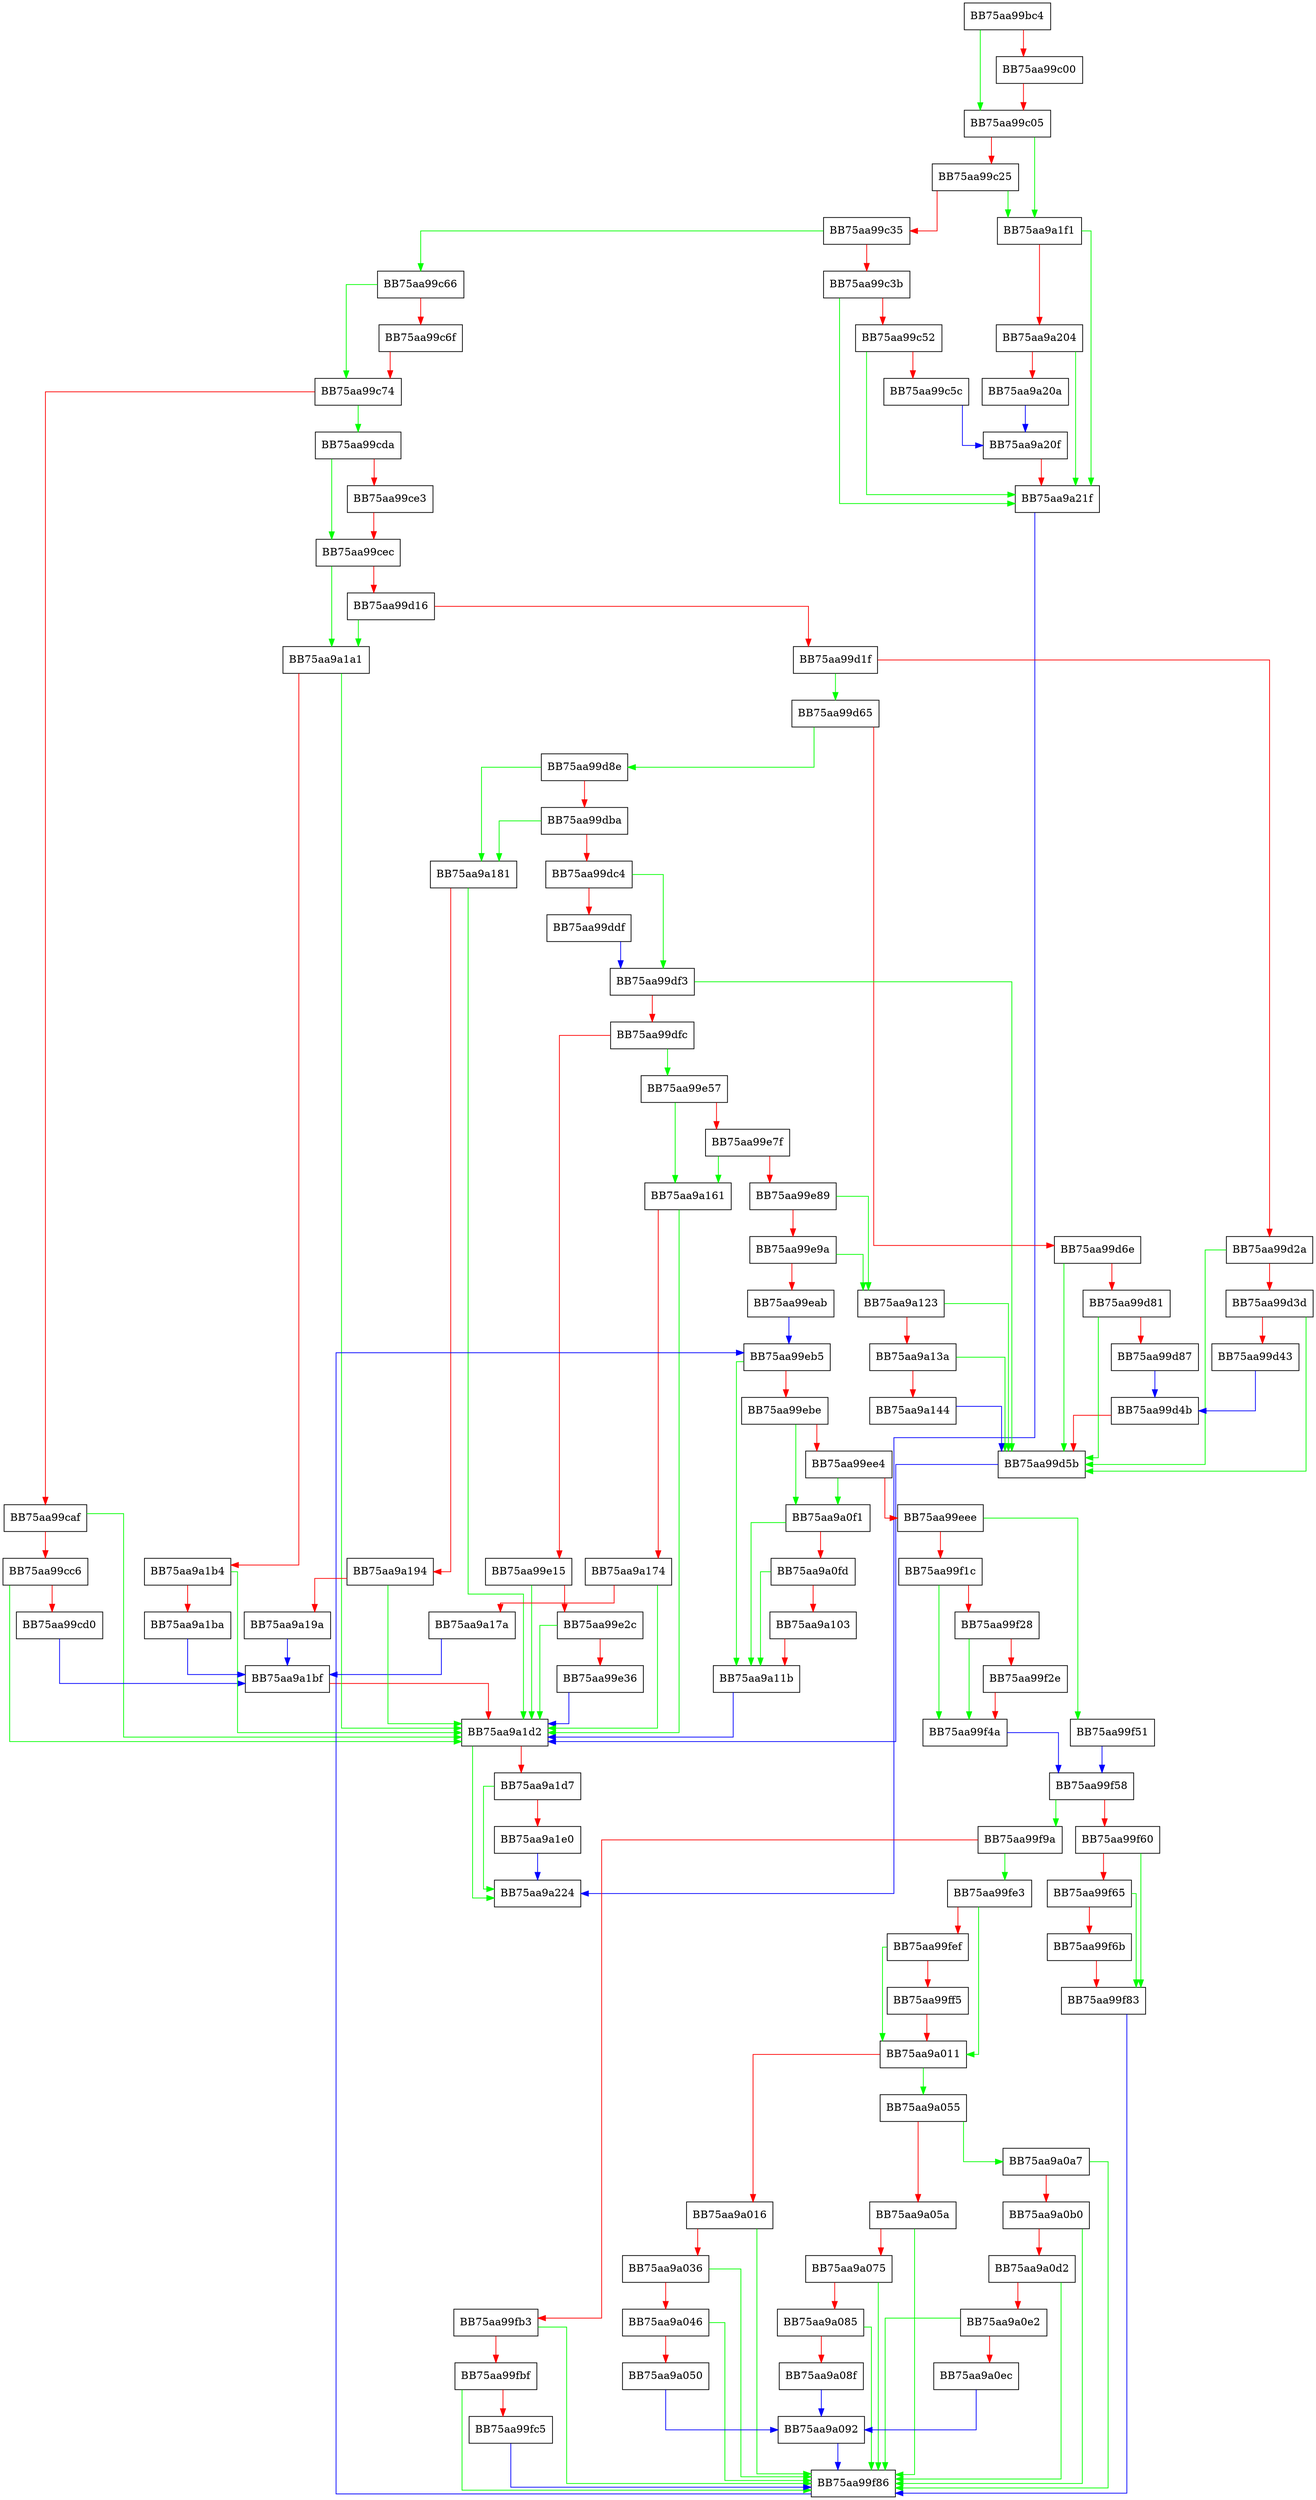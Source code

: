 digraph GetMsiProperties {
  node [shape="box"];
  graph [splines=ortho];
  BB75aa99bc4 -> BB75aa99c05 [color="green"];
  BB75aa99bc4 -> BB75aa99c00 [color="red"];
  BB75aa99c00 -> BB75aa99c05 [color="red"];
  BB75aa99c05 -> BB75aa9a1f1 [color="green"];
  BB75aa99c05 -> BB75aa99c25 [color="red"];
  BB75aa99c25 -> BB75aa9a1f1 [color="green"];
  BB75aa99c25 -> BB75aa99c35 [color="red"];
  BB75aa99c35 -> BB75aa99c66 [color="green"];
  BB75aa99c35 -> BB75aa99c3b [color="red"];
  BB75aa99c3b -> BB75aa9a21f [color="green"];
  BB75aa99c3b -> BB75aa99c52 [color="red"];
  BB75aa99c52 -> BB75aa9a21f [color="green"];
  BB75aa99c52 -> BB75aa99c5c [color="red"];
  BB75aa99c5c -> BB75aa9a20f [color="blue"];
  BB75aa99c66 -> BB75aa99c74 [color="green"];
  BB75aa99c66 -> BB75aa99c6f [color="red"];
  BB75aa99c6f -> BB75aa99c74 [color="red"];
  BB75aa99c74 -> BB75aa99cda [color="green"];
  BB75aa99c74 -> BB75aa99caf [color="red"];
  BB75aa99caf -> BB75aa9a1d2 [color="green"];
  BB75aa99caf -> BB75aa99cc6 [color="red"];
  BB75aa99cc6 -> BB75aa9a1d2 [color="green"];
  BB75aa99cc6 -> BB75aa99cd0 [color="red"];
  BB75aa99cd0 -> BB75aa9a1bf [color="blue"];
  BB75aa99cda -> BB75aa99cec [color="green"];
  BB75aa99cda -> BB75aa99ce3 [color="red"];
  BB75aa99ce3 -> BB75aa99cec [color="red"];
  BB75aa99cec -> BB75aa9a1a1 [color="green"];
  BB75aa99cec -> BB75aa99d16 [color="red"];
  BB75aa99d16 -> BB75aa9a1a1 [color="green"];
  BB75aa99d16 -> BB75aa99d1f [color="red"];
  BB75aa99d1f -> BB75aa99d65 [color="green"];
  BB75aa99d1f -> BB75aa99d2a [color="red"];
  BB75aa99d2a -> BB75aa99d5b [color="green"];
  BB75aa99d2a -> BB75aa99d3d [color="red"];
  BB75aa99d3d -> BB75aa99d5b [color="green"];
  BB75aa99d3d -> BB75aa99d43 [color="red"];
  BB75aa99d43 -> BB75aa99d4b [color="blue"];
  BB75aa99d4b -> BB75aa99d5b [color="red"];
  BB75aa99d5b -> BB75aa9a1d2 [color="blue"];
  BB75aa99d65 -> BB75aa99d8e [color="green"];
  BB75aa99d65 -> BB75aa99d6e [color="red"];
  BB75aa99d6e -> BB75aa99d5b [color="green"];
  BB75aa99d6e -> BB75aa99d81 [color="red"];
  BB75aa99d81 -> BB75aa99d5b [color="green"];
  BB75aa99d81 -> BB75aa99d87 [color="red"];
  BB75aa99d87 -> BB75aa99d4b [color="blue"];
  BB75aa99d8e -> BB75aa9a181 [color="green"];
  BB75aa99d8e -> BB75aa99dba [color="red"];
  BB75aa99dba -> BB75aa9a181 [color="green"];
  BB75aa99dba -> BB75aa99dc4 [color="red"];
  BB75aa99dc4 -> BB75aa99df3 [color="green"];
  BB75aa99dc4 -> BB75aa99ddf [color="red"];
  BB75aa99ddf -> BB75aa99df3 [color="blue"];
  BB75aa99df3 -> BB75aa99d5b [color="green"];
  BB75aa99df3 -> BB75aa99dfc [color="red"];
  BB75aa99dfc -> BB75aa99e57 [color="green"];
  BB75aa99dfc -> BB75aa99e15 [color="red"];
  BB75aa99e15 -> BB75aa9a1d2 [color="green"];
  BB75aa99e15 -> BB75aa99e2c [color="red"];
  BB75aa99e2c -> BB75aa9a1d2 [color="green"];
  BB75aa99e2c -> BB75aa99e36 [color="red"];
  BB75aa99e36 -> BB75aa9a1d2 [color="blue"];
  BB75aa99e57 -> BB75aa9a161 [color="green"];
  BB75aa99e57 -> BB75aa99e7f [color="red"];
  BB75aa99e7f -> BB75aa9a161 [color="green"];
  BB75aa99e7f -> BB75aa99e89 [color="red"];
  BB75aa99e89 -> BB75aa9a123 [color="green"];
  BB75aa99e89 -> BB75aa99e9a [color="red"];
  BB75aa99e9a -> BB75aa9a123 [color="green"];
  BB75aa99e9a -> BB75aa99eab [color="red"];
  BB75aa99eab -> BB75aa99eb5 [color="blue"];
  BB75aa99eb5 -> BB75aa9a11b [color="green"];
  BB75aa99eb5 -> BB75aa99ebe [color="red"];
  BB75aa99ebe -> BB75aa9a0f1 [color="green"];
  BB75aa99ebe -> BB75aa99ee4 [color="red"];
  BB75aa99ee4 -> BB75aa9a0f1 [color="green"];
  BB75aa99ee4 -> BB75aa99eee [color="red"];
  BB75aa99eee -> BB75aa99f51 [color="green"];
  BB75aa99eee -> BB75aa99f1c [color="red"];
  BB75aa99f1c -> BB75aa99f4a [color="green"];
  BB75aa99f1c -> BB75aa99f28 [color="red"];
  BB75aa99f28 -> BB75aa99f4a [color="green"];
  BB75aa99f28 -> BB75aa99f2e [color="red"];
  BB75aa99f2e -> BB75aa99f4a [color="red"];
  BB75aa99f4a -> BB75aa99f58 [color="blue"];
  BB75aa99f51 -> BB75aa99f58 [color="blue"];
  BB75aa99f58 -> BB75aa99f9a [color="green"];
  BB75aa99f58 -> BB75aa99f60 [color="red"];
  BB75aa99f60 -> BB75aa99f83 [color="green"];
  BB75aa99f60 -> BB75aa99f65 [color="red"];
  BB75aa99f65 -> BB75aa99f83 [color="green"];
  BB75aa99f65 -> BB75aa99f6b [color="red"];
  BB75aa99f6b -> BB75aa99f83 [color="red"];
  BB75aa99f83 -> BB75aa99f86 [color="blue"];
  BB75aa99f86 -> BB75aa99eb5 [color="blue"];
  BB75aa99f9a -> BB75aa99fe3 [color="green"];
  BB75aa99f9a -> BB75aa99fb3 [color="red"];
  BB75aa99fb3 -> BB75aa99f86 [color="green"];
  BB75aa99fb3 -> BB75aa99fbf [color="red"];
  BB75aa99fbf -> BB75aa99f86 [color="green"];
  BB75aa99fbf -> BB75aa99fc5 [color="red"];
  BB75aa99fc5 -> BB75aa99f86 [color="blue"];
  BB75aa99fe3 -> BB75aa9a011 [color="green"];
  BB75aa99fe3 -> BB75aa99fef [color="red"];
  BB75aa99fef -> BB75aa9a011 [color="green"];
  BB75aa99fef -> BB75aa99ff5 [color="red"];
  BB75aa99ff5 -> BB75aa9a011 [color="red"];
  BB75aa9a011 -> BB75aa9a055 [color="green"];
  BB75aa9a011 -> BB75aa9a016 [color="red"];
  BB75aa9a016 -> BB75aa99f86 [color="green"];
  BB75aa9a016 -> BB75aa9a036 [color="red"];
  BB75aa9a036 -> BB75aa99f86 [color="green"];
  BB75aa9a036 -> BB75aa9a046 [color="red"];
  BB75aa9a046 -> BB75aa99f86 [color="green"];
  BB75aa9a046 -> BB75aa9a050 [color="red"];
  BB75aa9a050 -> BB75aa9a092 [color="blue"];
  BB75aa9a055 -> BB75aa9a0a7 [color="green"];
  BB75aa9a055 -> BB75aa9a05a [color="red"];
  BB75aa9a05a -> BB75aa99f86 [color="green"];
  BB75aa9a05a -> BB75aa9a075 [color="red"];
  BB75aa9a075 -> BB75aa99f86 [color="green"];
  BB75aa9a075 -> BB75aa9a085 [color="red"];
  BB75aa9a085 -> BB75aa99f86 [color="green"];
  BB75aa9a085 -> BB75aa9a08f [color="red"];
  BB75aa9a08f -> BB75aa9a092 [color="blue"];
  BB75aa9a092 -> BB75aa99f86 [color="blue"];
  BB75aa9a0a7 -> BB75aa99f86 [color="green"];
  BB75aa9a0a7 -> BB75aa9a0b0 [color="red"];
  BB75aa9a0b0 -> BB75aa99f86 [color="green"];
  BB75aa9a0b0 -> BB75aa9a0d2 [color="red"];
  BB75aa9a0d2 -> BB75aa99f86 [color="green"];
  BB75aa9a0d2 -> BB75aa9a0e2 [color="red"];
  BB75aa9a0e2 -> BB75aa99f86 [color="green"];
  BB75aa9a0e2 -> BB75aa9a0ec [color="red"];
  BB75aa9a0ec -> BB75aa9a092 [color="blue"];
  BB75aa9a0f1 -> BB75aa9a11b [color="green"];
  BB75aa9a0f1 -> BB75aa9a0fd [color="red"];
  BB75aa9a0fd -> BB75aa9a11b [color="green"];
  BB75aa9a0fd -> BB75aa9a103 [color="red"];
  BB75aa9a103 -> BB75aa9a11b [color="red"];
  BB75aa9a11b -> BB75aa9a1d2 [color="blue"];
  BB75aa9a123 -> BB75aa99d5b [color="green"];
  BB75aa9a123 -> BB75aa9a13a [color="red"];
  BB75aa9a13a -> BB75aa99d5b [color="green"];
  BB75aa9a13a -> BB75aa9a144 [color="red"];
  BB75aa9a144 -> BB75aa99d5b [color="blue"];
  BB75aa9a161 -> BB75aa9a1d2 [color="green"];
  BB75aa9a161 -> BB75aa9a174 [color="red"];
  BB75aa9a174 -> BB75aa9a1d2 [color="green"];
  BB75aa9a174 -> BB75aa9a17a [color="red"];
  BB75aa9a17a -> BB75aa9a1bf [color="blue"];
  BB75aa9a181 -> BB75aa9a1d2 [color="green"];
  BB75aa9a181 -> BB75aa9a194 [color="red"];
  BB75aa9a194 -> BB75aa9a1d2 [color="green"];
  BB75aa9a194 -> BB75aa9a19a [color="red"];
  BB75aa9a19a -> BB75aa9a1bf [color="blue"];
  BB75aa9a1a1 -> BB75aa9a1d2 [color="green"];
  BB75aa9a1a1 -> BB75aa9a1b4 [color="red"];
  BB75aa9a1b4 -> BB75aa9a1d2 [color="green"];
  BB75aa9a1b4 -> BB75aa9a1ba [color="red"];
  BB75aa9a1ba -> BB75aa9a1bf [color="blue"];
  BB75aa9a1bf -> BB75aa9a1d2 [color="red"];
  BB75aa9a1d2 -> BB75aa9a224 [color="green"];
  BB75aa9a1d2 -> BB75aa9a1d7 [color="red"];
  BB75aa9a1d7 -> BB75aa9a224 [color="green"];
  BB75aa9a1d7 -> BB75aa9a1e0 [color="red"];
  BB75aa9a1e0 -> BB75aa9a224 [color="blue"];
  BB75aa9a1f1 -> BB75aa9a21f [color="green"];
  BB75aa9a1f1 -> BB75aa9a204 [color="red"];
  BB75aa9a204 -> BB75aa9a21f [color="green"];
  BB75aa9a204 -> BB75aa9a20a [color="red"];
  BB75aa9a20a -> BB75aa9a20f [color="blue"];
  BB75aa9a20f -> BB75aa9a21f [color="red"];
  BB75aa9a21f -> BB75aa9a224 [color="blue"];
}